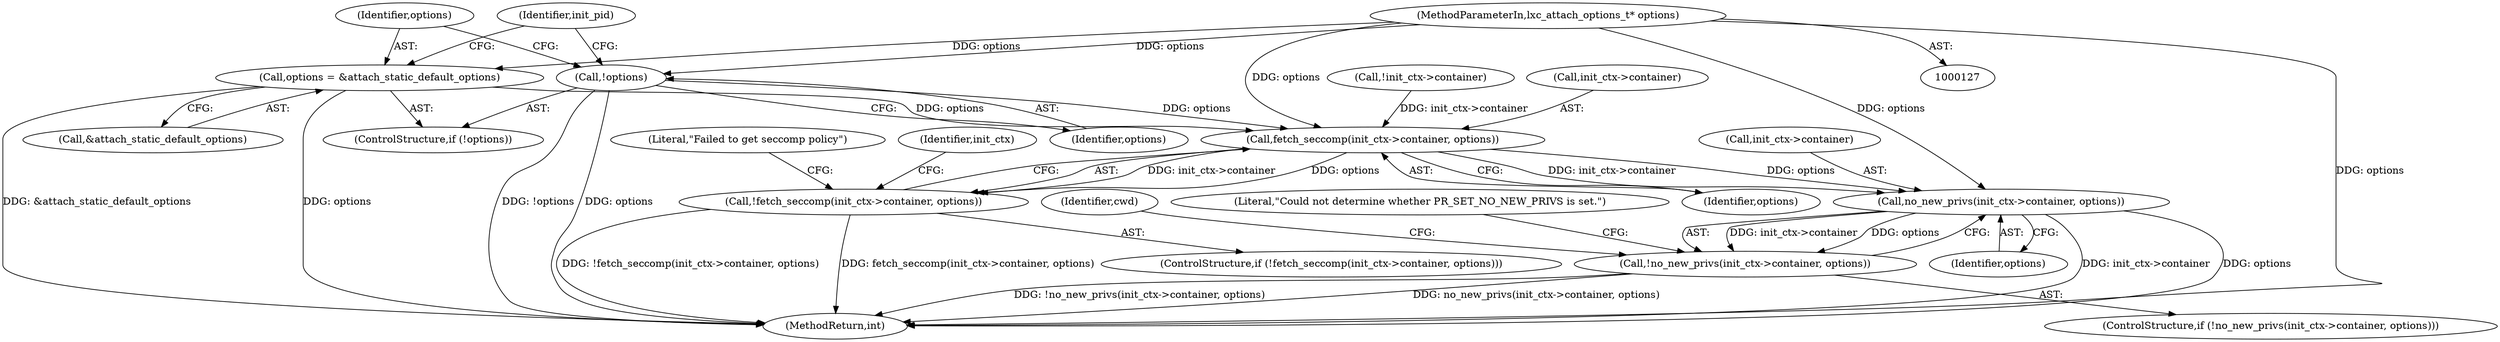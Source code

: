 digraph "0_lxc_81f466d05f2a89cb4f122ef7f593ff3f279b165c_1@pointer" {
"1000132" [label="(MethodParameterIn,lxc_attach_options_t* options)"];
"1000148" [label="(Call,!options)"];
"1000226" [label="(Call,fetch_seccomp(init_ctx->container, options))"];
"1000225" [label="(Call,!fetch_seccomp(init_ctx->container, options))"];
"1000235" [label="(Call,no_new_privs(init_ctx->container, options))"];
"1000234" [label="(Call,!no_new_privs(init_ctx->container, options))"];
"1000150" [label="(Call,options = &attach_static_default_options)"];
"1000224" [label="(ControlStructure,if (!fetch_seccomp(init_ctx->container, options)))"];
"1000243" [label="(Identifier,cwd)"];
"1000151" [label="(Identifier,options)"];
"1000232" [label="(Literal,\"Failed to get seccomp policy\")"];
"1000155" [label="(Identifier,init_pid)"];
"1000225" [label="(Call,!fetch_seccomp(init_ctx->container, options))"];
"1000695" [label="(MethodReturn,int)"];
"1000148" [label="(Call,!options)"];
"1000147" [label="(ControlStructure,if (!options))"];
"1000230" [label="(Identifier,options)"];
"1000237" [label="(Identifier,init_ctx)"];
"1000217" [label="(Call,!init_ctx->container)"];
"1000235" [label="(Call,no_new_privs(init_ctx->container, options))"];
"1000149" [label="(Identifier,options)"];
"1000233" [label="(ControlStructure,if (!no_new_privs(init_ctx->container, options)))"];
"1000241" [label="(Literal,\"Could not determine whether PR_SET_NO_NEW_PRIVS is set.\")"];
"1000226" [label="(Call,fetch_seccomp(init_ctx->container, options))"];
"1000132" [label="(MethodParameterIn,lxc_attach_options_t* options)"];
"1000152" [label="(Call,&attach_static_default_options)"];
"1000234" [label="(Call,!no_new_privs(init_ctx->container, options))"];
"1000150" [label="(Call,options = &attach_static_default_options)"];
"1000236" [label="(Call,init_ctx->container)"];
"1000239" [label="(Identifier,options)"];
"1000227" [label="(Call,init_ctx->container)"];
"1000132" -> "1000127"  [label="AST: "];
"1000132" -> "1000695"  [label="DDG: options"];
"1000132" -> "1000148"  [label="DDG: options"];
"1000132" -> "1000150"  [label="DDG: options"];
"1000132" -> "1000226"  [label="DDG: options"];
"1000132" -> "1000235"  [label="DDG: options"];
"1000148" -> "1000147"  [label="AST: "];
"1000148" -> "1000149"  [label="CFG: "];
"1000149" -> "1000148"  [label="AST: "];
"1000151" -> "1000148"  [label="CFG: "];
"1000155" -> "1000148"  [label="CFG: "];
"1000148" -> "1000695"  [label="DDG: !options"];
"1000148" -> "1000695"  [label="DDG: options"];
"1000148" -> "1000226"  [label="DDG: options"];
"1000226" -> "1000225"  [label="AST: "];
"1000226" -> "1000230"  [label="CFG: "];
"1000227" -> "1000226"  [label="AST: "];
"1000230" -> "1000226"  [label="AST: "];
"1000225" -> "1000226"  [label="CFG: "];
"1000226" -> "1000225"  [label="DDG: init_ctx->container"];
"1000226" -> "1000225"  [label="DDG: options"];
"1000217" -> "1000226"  [label="DDG: init_ctx->container"];
"1000150" -> "1000226"  [label="DDG: options"];
"1000226" -> "1000235"  [label="DDG: init_ctx->container"];
"1000226" -> "1000235"  [label="DDG: options"];
"1000225" -> "1000224"  [label="AST: "];
"1000232" -> "1000225"  [label="CFG: "];
"1000237" -> "1000225"  [label="CFG: "];
"1000225" -> "1000695"  [label="DDG: !fetch_seccomp(init_ctx->container, options)"];
"1000225" -> "1000695"  [label="DDG: fetch_seccomp(init_ctx->container, options)"];
"1000235" -> "1000234"  [label="AST: "];
"1000235" -> "1000239"  [label="CFG: "];
"1000236" -> "1000235"  [label="AST: "];
"1000239" -> "1000235"  [label="AST: "];
"1000234" -> "1000235"  [label="CFG: "];
"1000235" -> "1000695"  [label="DDG: init_ctx->container"];
"1000235" -> "1000695"  [label="DDG: options"];
"1000235" -> "1000234"  [label="DDG: init_ctx->container"];
"1000235" -> "1000234"  [label="DDG: options"];
"1000234" -> "1000233"  [label="AST: "];
"1000241" -> "1000234"  [label="CFG: "];
"1000243" -> "1000234"  [label="CFG: "];
"1000234" -> "1000695"  [label="DDG: no_new_privs(init_ctx->container, options)"];
"1000234" -> "1000695"  [label="DDG: !no_new_privs(init_ctx->container, options)"];
"1000150" -> "1000147"  [label="AST: "];
"1000150" -> "1000152"  [label="CFG: "];
"1000151" -> "1000150"  [label="AST: "];
"1000152" -> "1000150"  [label="AST: "];
"1000155" -> "1000150"  [label="CFG: "];
"1000150" -> "1000695"  [label="DDG: options"];
"1000150" -> "1000695"  [label="DDG: &attach_static_default_options"];
}
